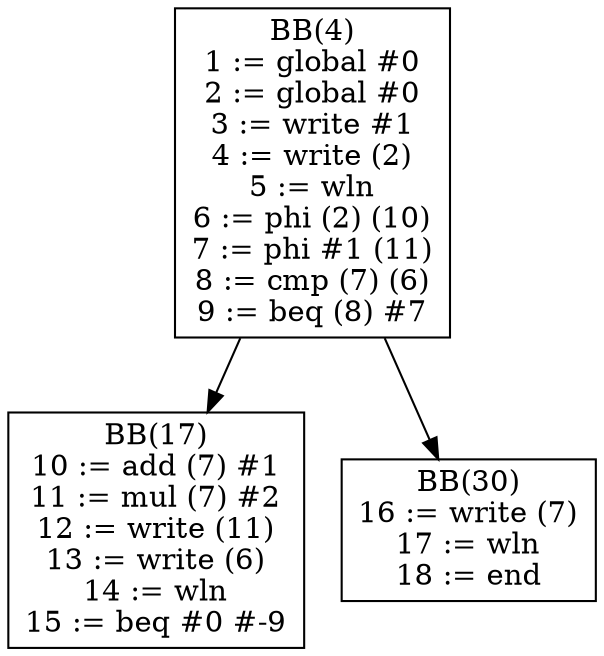 digraph dom {
BB4[shape = box, label = "BB(4)\n" + "1 := global #0\n" + "2 := global #0\n" + "3 := write #1\n" + "4 := write (2)\n" + "5 := wln\n" + "6 := phi (2) (10)\n" + "7 := phi #1 (11)\n" + "8 := cmp (7) (6)\n" + "9 := beq (8) #7\n"];
BB17[shape = box, label = "BB(17)\n" + "10 := add (7) #1\n" + "11 := mul (7) #2\n" + "12 := write (11)\n" + "13 := write (6)\n" + "14 := wln\n" + "15 := beq #0 #-9\n"];
BB30[shape = box, label = "BB(30)\n" + "16 := write (7)\n" + "17 := wln\n" + "18 := end\n"];
BB4 -> BB17;
BB4 -> BB30;
}
